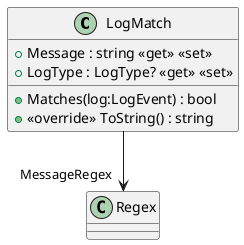 @startuml
class LogMatch {
    + Message : string <<get>> <<set>>
    + LogType : LogType? <<get>> <<set>>
    + Matches(log:LogEvent) : bool
    + <<override>> ToString() : string
}
LogMatch --> "MessageRegex" Regex
@enduml
